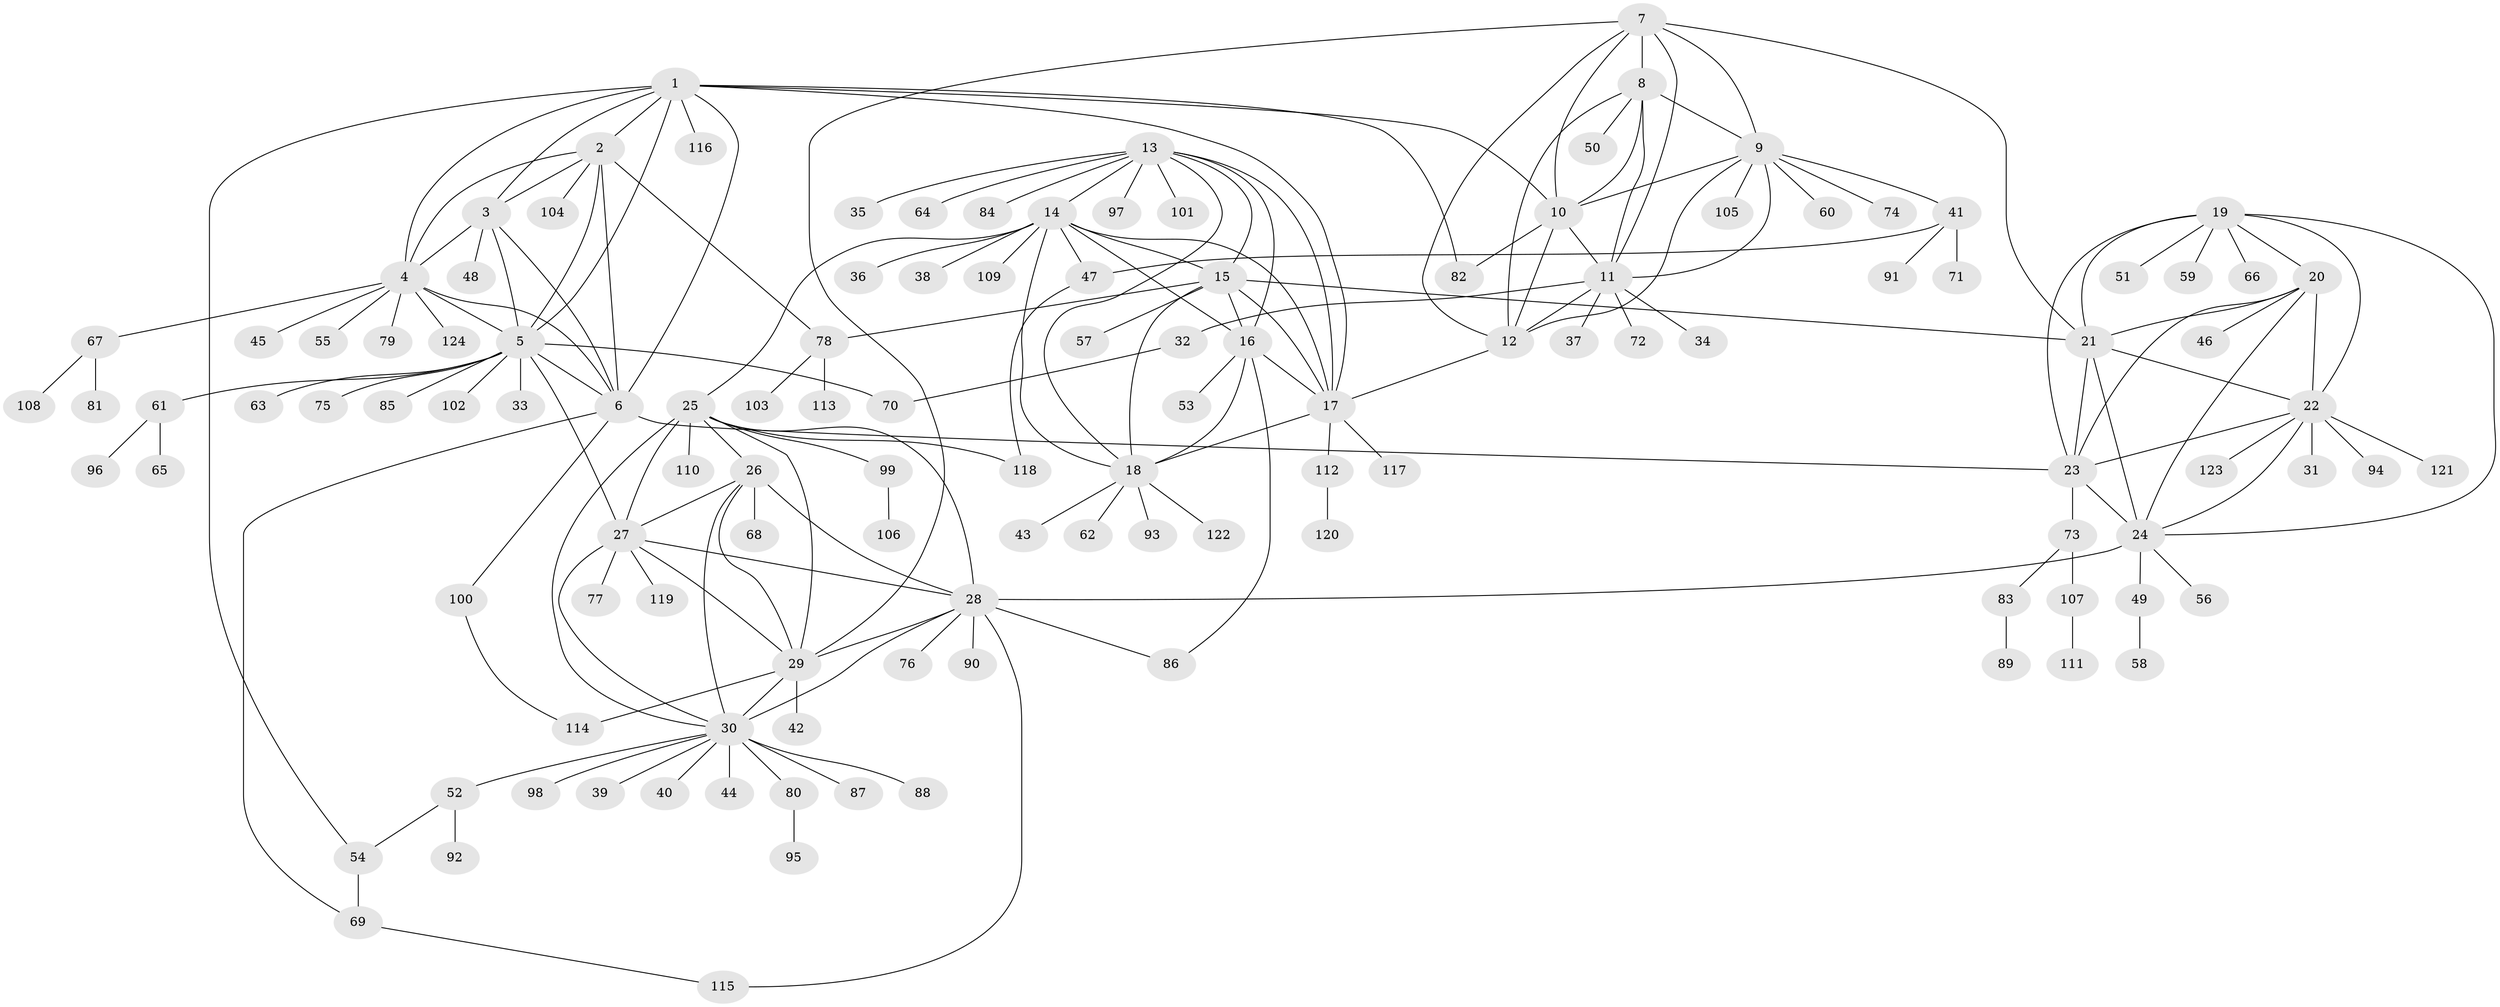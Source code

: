 // coarse degree distribution, {7: 0.056818181818181816, 5: 0.03409090909090909, 8: 0.056818181818181816, 6: 0.056818181818181816, 9: 0.022727272727272728, 1: 0.5909090909090909, 11: 0.011363636363636364, 13: 0.011363636363636364, 2: 0.09090909090909091, 4: 0.011363636363636364, 3: 0.045454545454545456, 12: 0.011363636363636364}
// Generated by graph-tools (version 1.1) at 2025/37/03/04/25 23:37:38]
// undirected, 124 vertices, 189 edges
graph export_dot {
  node [color=gray90,style=filled];
  1;
  2;
  3;
  4;
  5;
  6;
  7;
  8;
  9;
  10;
  11;
  12;
  13;
  14;
  15;
  16;
  17;
  18;
  19;
  20;
  21;
  22;
  23;
  24;
  25;
  26;
  27;
  28;
  29;
  30;
  31;
  32;
  33;
  34;
  35;
  36;
  37;
  38;
  39;
  40;
  41;
  42;
  43;
  44;
  45;
  46;
  47;
  48;
  49;
  50;
  51;
  52;
  53;
  54;
  55;
  56;
  57;
  58;
  59;
  60;
  61;
  62;
  63;
  64;
  65;
  66;
  67;
  68;
  69;
  70;
  71;
  72;
  73;
  74;
  75;
  76;
  77;
  78;
  79;
  80;
  81;
  82;
  83;
  84;
  85;
  86;
  87;
  88;
  89;
  90;
  91;
  92;
  93;
  94;
  95;
  96;
  97;
  98;
  99;
  100;
  101;
  102;
  103;
  104;
  105;
  106;
  107;
  108;
  109;
  110;
  111;
  112;
  113;
  114;
  115;
  116;
  117;
  118;
  119;
  120;
  121;
  122;
  123;
  124;
  1 -- 2;
  1 -- 3;
  1 -- 4;
  1 -- 5;
  1 -- 6;
  1 -- 10;
  1 -- 17;
  1 -- 54;
  1 -- 82;
  1 -- 116;
  2 -- 3;
  2 -- 4;
  2 -- 5;
  2 -- 6;
  2 -- 78;
  2 -- 104;
  3 -- 4;
  3 -- 5;
  3 -- 6;
  3 -- 48;
  4 -- 5;
  4 -- 6;
  4 -- 45;
  4 -- 55;
  4 -- 67;
  4 -- 79;
  4 -- 124;
  5 -- 6;
  5 -- 27;
  5 -- 33;
  5 -- 61;
  5 -- 63;
  5 -- 70;
  5 -- 75;
  5 -- 85;
  5 -- 102;
  6 -- 23;
  6 -- 69;
  6 -- 100;
  7 -- 8;
  7 -- 9;
  7 -- 10;
  7 -- 11;
  7 -- 12;
  7 -- 21;
  7 -- 29;
  8 -- 9;
  8 -- 10;
  8 -- 11;
  8 -- 12;
  8 -- 50;
  9 -- 10;
  9 -- 11;
  9 -- 12;
  9 -- 41;
  9 -- 60;
  9 -- 74;
  9 -- 105;
  10 -- 11;
  10 -- 12;
  10 -- 82;
  11 -- 12;
  11 -- 32;
  11 -- 34;
  11 -- 37;
  11 -- 72;
  12 -- 17;
  13 -- 14;
  13 -- 15;
  13 -- 16;
  13 -- 17;
  13 -- 18;
  13 -- 35;
  13 -- 64;
  13 -- 84;
  13 -- 97;
  13 -- 101;
  14 -- 15;
  14 -- 16;
  14 -- 17;
  14 -- 18;
  14 -- 25;
  14 -- 36;
  14 -- 38;
  14 -- 47;
  14 -- 109;
  15 -- 16;
  15 -- 17;
  15 -- 18;
  15 -- 21;
  15 -- 57;
  15 -- 78;
  16 -- 17;
  16 -- 18;
  16 -- 53;
  16 -- 86;
  17 -- 18;
  17 -- 112;
  17 -- 117;
  18 -- 43;
  18 -- 62;
  18 -- 93;
  18 -- 122;
  19 -- 20;
  19 -- 21;
  19 -- 22;
  19 -- 23;
  19 -- 24;
  19 -- 51;
  19 -- 59;
  19 -- 66;
  20 -- 21;
  20 -- 22;
  20 -- 23;
  20 -- 24;
  20 -- 46;
  21 -- 22;
  21 -- 23;
  21 -- 24;
  22 -- 23;
  22 -- 24;
  22 -- 31;
  22 -- 94;
  22 -- 121;
  22 -- 123;
  23 -- 24;
  23 -- 73;
  24 -- 28;
  24 -- 49;
  24 -- 56;
  25 -- 26;
  25 -- 27;
  25 -- 28;
  25 -- 29;
  25 -- 30;
  25 -- 99;
  25 -- 110;
  25 -- 118;
  26 -- 27;
  26 -- 28;
  26 -- 29;
  26 -- 30;
  26 -- 68;
  27 -- 28;
  27 -- 29;
  27 -- 30;
  27 -- 77;
  27 -- 119;
  28 -- 29;
  28 -- 30;
  28 -- 76;
  28 -- 86;
  28 -- 90;
  28 -- 115;
  29 -- 30;
  29 -- 42;
  29 -- 114;
  30 -- 39;
  30 -- 40;
  30 -- 44;
  30 -- 52;
  30 -- 80;
  30 -- 87;
  30 -- 88;
  30 -- 98;
  32 -- 70;
  41 -- 47;
  41 -- 71;
  41 -- 91;
  47 -- 118;
  49 -- 58;
  52 -- 54;
  52 -- 92;
  54 -- 69;
  61 -- 65;
  61 -- 96;
  67 -- 81;
  67 -- 108;
  69 -- 115;
  73 -- 83;
  73 -- 107;
  78 -- 103;
  78 -- 113;
  80 -- 95;
  83 -- 89;
  99 -- 106;
  100 -- 114;
  107 -- 111;
  112 -- 120;
}

